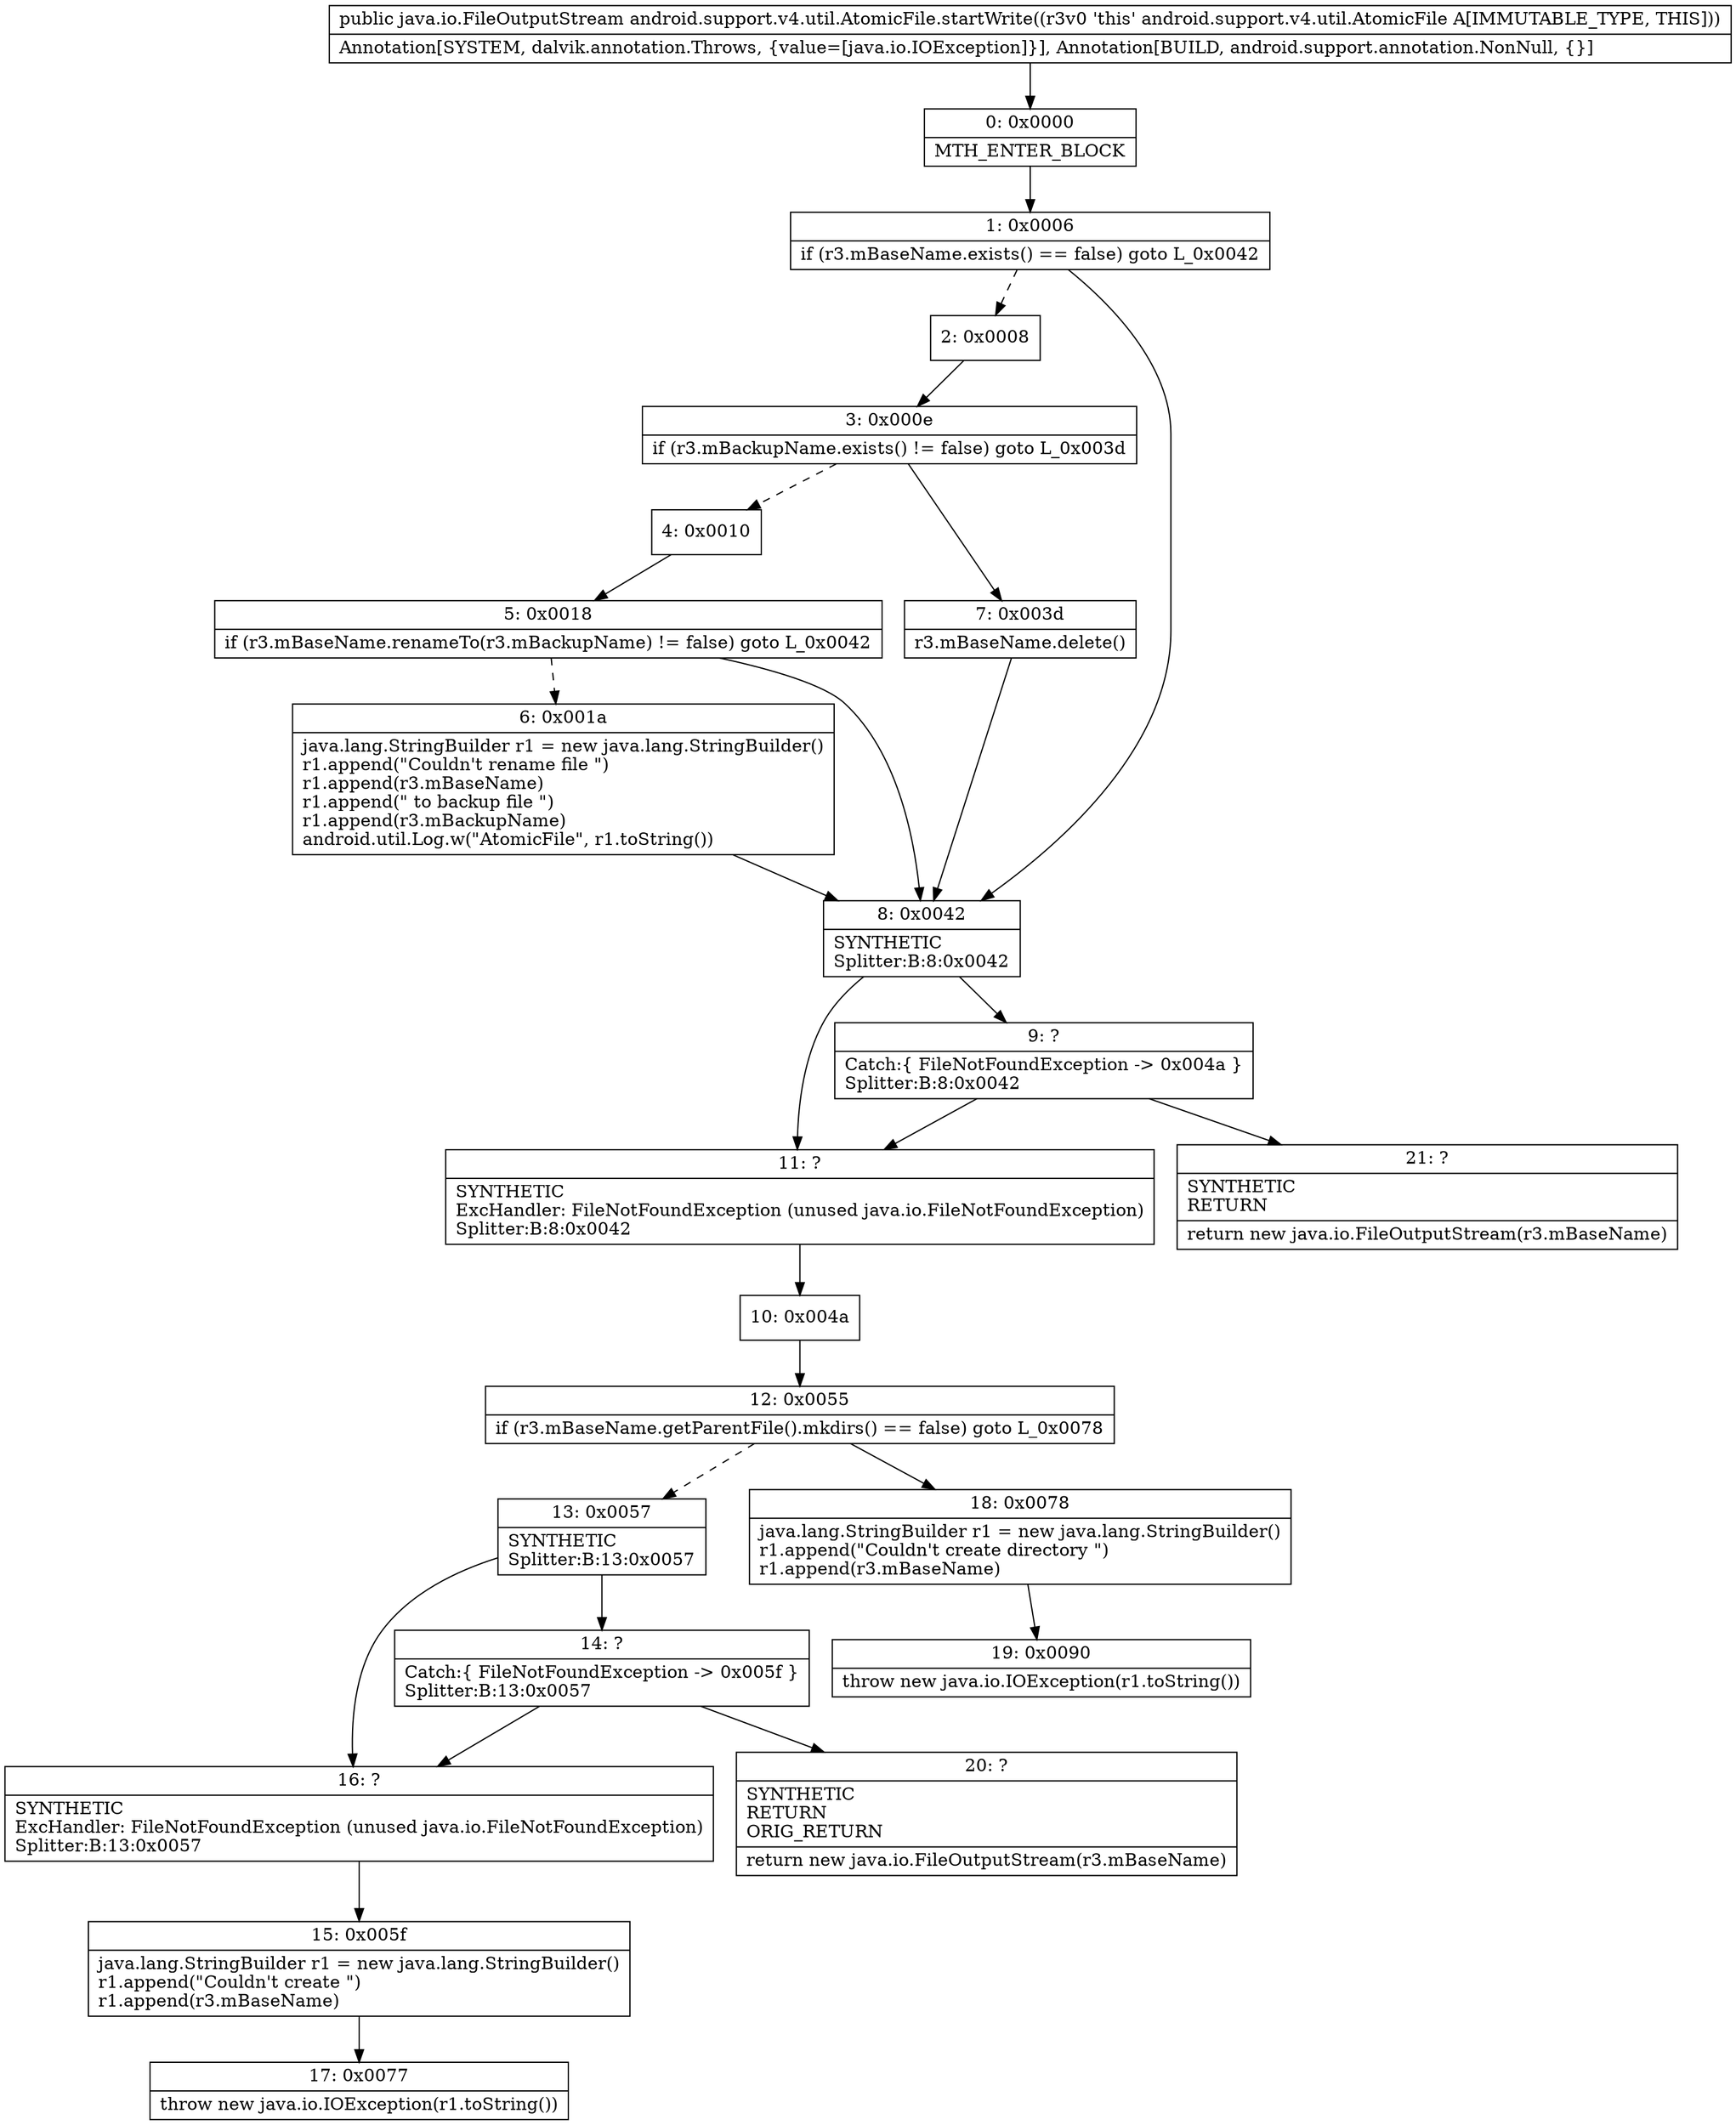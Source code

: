 digraph "CFG forandroid.support.v4.util.AtomicFile.startWrite()Ljava\/io\/FileOutputStream;" {
Node_0 [shape=record,label="{0\:\ 0x0000|MTH_ENTER_BLOCK\l}"];
Node_1 [shape=record,label="{1\:\ 0x0006|if (r3.mBaseName.exists() == false) goto L_0x0042\l}"];
Node_2 [shape=record,label="{2\:\ 0x0008}"];
Node_3 [shape=record,label="{3\:\ 0x000e|if (r3.mBackupName.exists() != false) goto L_0x003d\l}"];
Node_4 [shape=record,label="{4\:\ 0x0010}"];
Node_5 [shape=record,label="{5\:\ 0x0018|if (r3.mBaseName.renameTo(r3.mBackupName) != false) goto L_0x0042\l}"];
Node_6 [shape=record,label="{6\:\ 0x001a|java.lang.StringBuilder r1 = new java.lang.StringBuilder()\lr1.append(\"Couldn't rename file \")\lr1.append(r3.mBaseName)\lr1.append(\" to backup file \")\lr1.append(r3.mBackupName)\landroid.util.Log.w(\"AtomicFile\", r1.toString())\l}"];
Node_7 [shape=record,label="{7\:\ 0x003d|r3.mBaseName.delete()\l}"];
Node_8 [shape=record,label="{8\:\ 0x0042|SYNTHETIC\lSplitter:B:8:0x0042\l}"];
Node_9 [shape=record,label="{9\:\ ?|Catch:\{ FileNotFoundException \-\> 0x004a \}\lSplitter:B:8:0x0042\l}"];
Node_10 [shape=record,label="{10\:\ 0x004a}"];
Node_11 [shape=record,label="{11\:\ ?|SYNTHETIC\lExcHandler: FileNotFoundException (unused java.io.FileNotFoundException)\lSplitter:B:8:0x0042\l}"];
Node_12 [shape=record,label="{12\:\ 0x0055|if (r3.mBaseName.getParentFile().mkdirs() == false) goto L_0x0078\l}"];
Node_13 [shape=record,label="{13\:\ 0x0057|SYNTHETIC\lSplitter:B:13:0x0057\l}"];
Node_14 [shape=record,label="{14\:\ ?|Catch:\{ FileNotFoundException \-\> 0x005f \}\lSplitter:B:13:0x0057\l}"];
Node_15 [shape=record,label="{15\:\ 0x005f|java.lang.StringBuilder r1 = new java.lang.StringBuilder()\lr1.append(\"Couldn't create \")\lr1.append(r3.mBaseName)\l}"];
Node_16 [shape=record,label="{16\:\ ?|SYNTHETIC\lExcHandler: FileNotFoundException (unused java.io.FileNotFoundException)\lSplitter:B:13:0x0057\l}"];
Node_17 [shape=record,label="{17\:\ 0x0077|throw new java.io.IOException(r1.toString())\l}"];
Node_18 [shape=record,label="{18\:\ 0x0078|java.lang.StringBuilder r1 = new java.lang.StringBuilder()\lr1.append(\"Couldn't create directory \")\lr1.append(r3.mBaseName)\l}"];
Node_19 [shape=record,label="{19\:\ 0x0090|throw new java.io.IOException(r1.toString())\l}"];
Node_20 [shape=record,label="{20\:\ ?|SYNTHETIC\lRETURN\lORIG_RETURN\l|return new java.io.FileOutputStream(r3.mBaseName)\l}"];
Node_21 [shape=record,label="{21\:\ ?|SYNTHETIC\lRETURN\l|return new java.io.FileOutputStream(r3.mBaseName)\l}"];
MethodNode[shape=record,label="{public java.io.FileOutputStream android.support.v4.util.AtomicFile.startWrite((r3v0 'this' android.support.v4.util.AtomicFile A[IMMUTABLE_TYPE, THIS]))  | Annotation[SYSTEM, dalvik.annotation.Throws, \{value=[java.io.IOException]\}], Annotation[BUILD, android.support.annotation.NonNull, \{\}]\l}"];
MethodNode -> Node_0;
Node_0 -> Node_1;
Node_1 -> Node_2[style=dashed];
Node_1 -> Node_8;
Node_2 -> Node_3;
Node_3 -> Node_4[style=dashed];
Node_3 -> Node_7;
Node_4 -> Node_5;
Node_5 -> Node_6[style=dashed];
Node_5 -> Node_8;
Node_6 -> Node_8;
Node_7 -> Node_8;
Node_8 -> Node_9;
Node_8 -> Node_11;
Node_9 -> Node_11;
Node_9 -> Node_21;
Node_10 -> Node_12;
Node_11 -> Node_10;
Node_12 -> Node_13[style=dashed];
Node_12 -> Node_18;
Node_13 -> Node_14;
Node_13 -> Node_16;
Node_14 -> Node_16;
Node_14 -> Node_20;
Node_15 -> Node_17;
Node_16 -> Node_15;
Node_18 -> Node_19;
}

